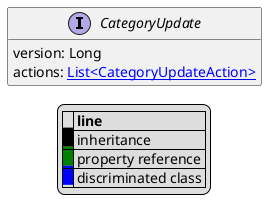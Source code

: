@startuml

hide empty fields
hide empty methods
legend
|= |= line |
|<back:black>   </back>| inheritance |
|<back:green>   </back>| property reference |
|<back:blue>   </back>| discriminated class |
endlegend
interface CategoryUpdate [[CategoryUpdate.svg]]  {
    version: Long
    actions: [[CategoryUpdateAction.svg List<CategoryUpdateAction>]]
}






@enduml

